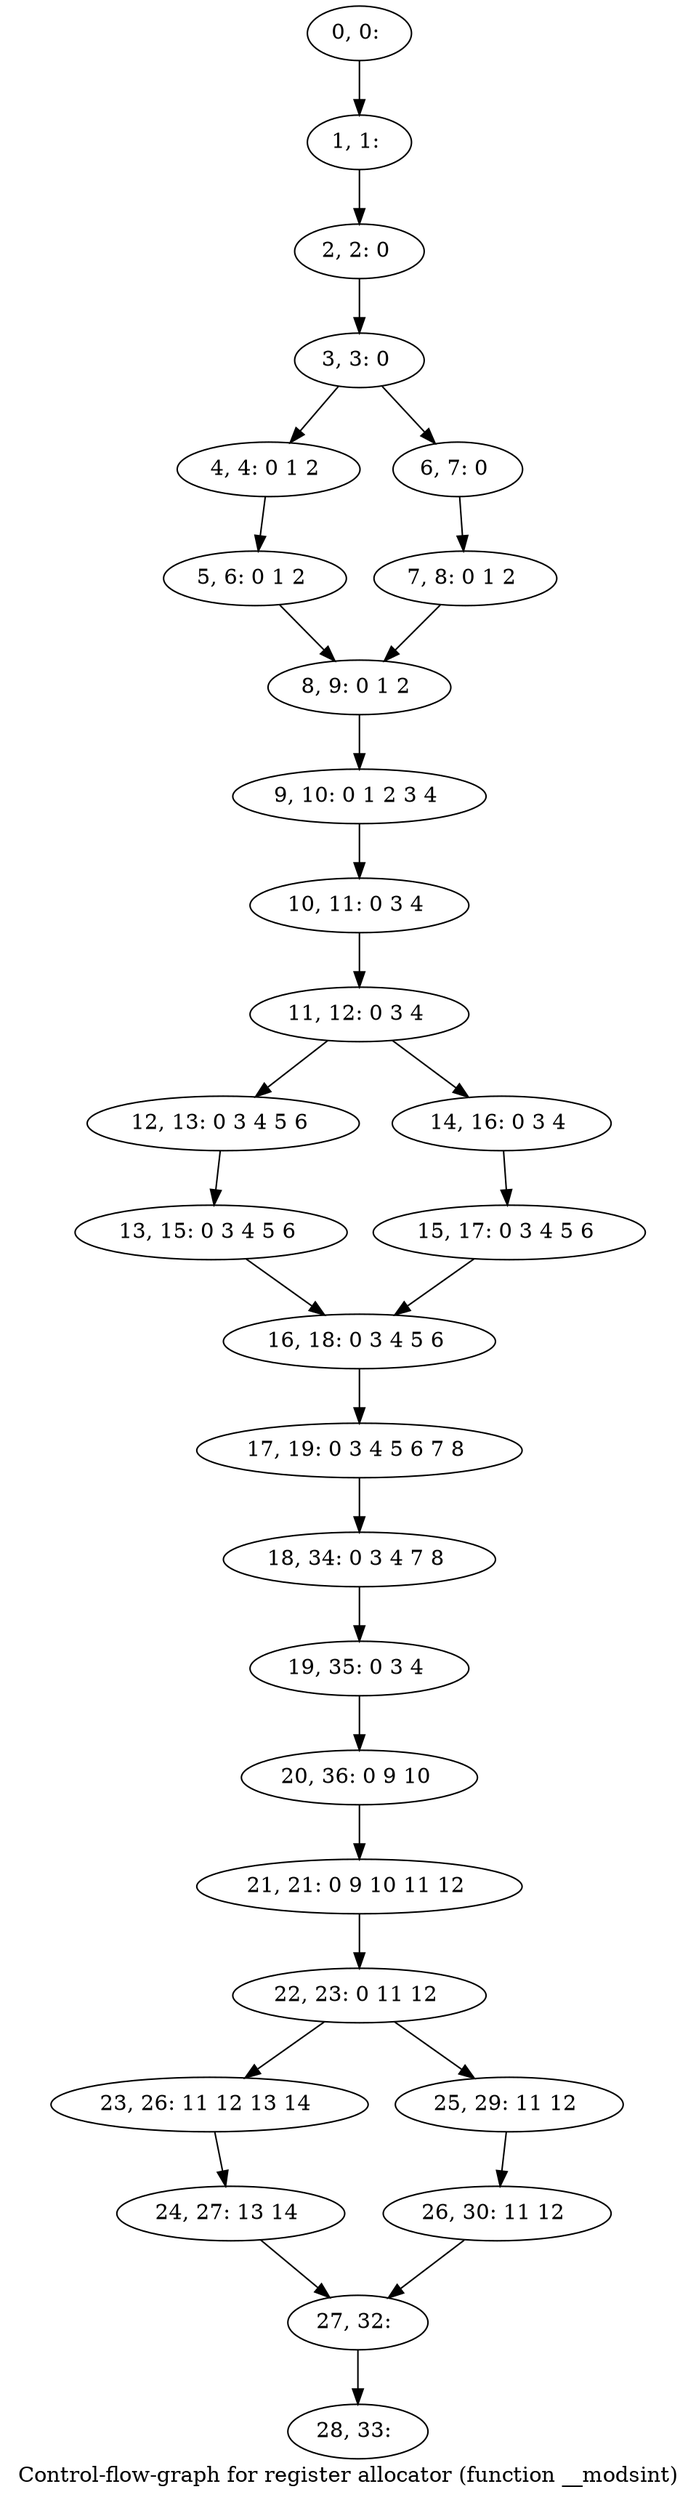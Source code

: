 digraph G {
graph [label="Control-flow-graph for register allocator (function __modsint)"]
0[label="0, 0: "];
1[label="1, 1: "];
2[label="2, 2: 0 "];
3[label="3, 3: 0 "];
4[label="4, 4: 0 1 2 "];
5[label="5, 6: 0 1 2 "];
6[label="6, 7: 0 "];
7[label="7, 8: 0 1 2 "];
8[label="8, 9: 0 1 2 "];
9[label="9, 10: 0 1 2 3 4 "];
10[label="10, 11: 0 3 4 "];
11[label="11, 12: 0 3 4 "];
12[label="12, 13: 0 3 4 5 6 "];
13[label="13, 15: 0 3 4 5 6 "];
14[label="14, 16: 0 3 4 "];
15[label="15, 17: 0 3 4 5 6 "];
16[label="16, 18: 0 3 4 5 6 "];
17[label="17, 19: 0 3 4 5 6 7 8 "];
18[label="18, 34: 0 3 4 7 8 "];
19[label="19, 35: 0 3 4 "];
20[label="20, 36: 0 9 10 "];
21[label="21, 21: 0 9 10 11 12 "];
22[label="22, 23: 0 11 12 "];
23[label="23, 26: 11 12 13 14 "];
24[label="24, 27: 13 14 "];
25[label="25, 29: 11 12 "];
26[label="26, 30: 11 12 "];
27[label="27, 32: "];
28[label="28, 33: "];
0->1 ;
1->2 ;
2->3 ;
3->4 ;
3->6 ;
4->5 ;
5->8 ;
6->7 ;
7->8 ;
8->9 ;
9->10 ;
10->11 ;
11->12 ;
11->14 ;
12->13 ;
13->16 ;
14->15 ;
15->16 ;
16->17 ;
17->18 ;
18->19 ;
19->20 ;
20->21 ;
21->22 ;
22->23 ;
22->25 ;
23->24 ;
24->27 ;
25->26 ;
26->27 ;
27->28 ;
}
